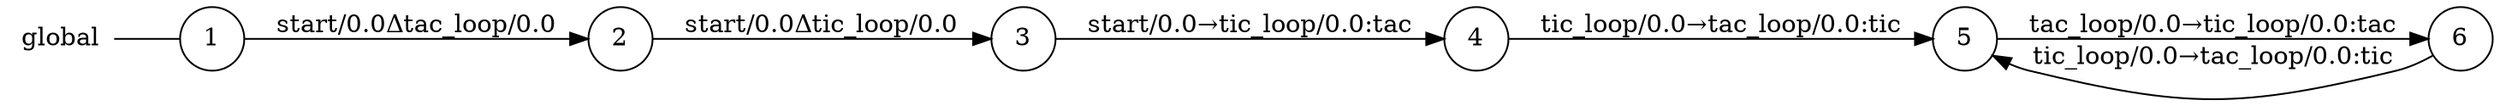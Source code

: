 digraph global {
	rankdir="LR";
	n_0 [label="global", shape="plaintext"];
	n_1 [id="5", shape=circle, label="5"];
	n_2 [id="6", shape=circle, label="6"];
	n_3 [id="1", shape=circle, label="1"];
	n_0 -> n_3 [arrowhead=none];
	n_4 [id="2", shape=circle, label="2"];
	n_5 [id="4", shape=circle, label="4"];
	n_6 [id="3", shape=circle, label="3"];

	n_5 -> n_1 [id="[$e|3]", label="tic_loop/0.0→tac_loop/0.0:tic"];
	n_6 -> n_5 [id="[$e|2]", label="start/0.0→tic_loop/0.0:tac"];
	n_2 -> n_1 [id="[$e|5]", label="tic_loop/0.0→tac_loop/0.0:tic"];
	n_4 -> n_6 [id="[$e|1]", label="start/0.0Δtic_loop/0.0"];
	n_1 -> n_2 [id="[$e|4]", label="tac_loop/0.0→tic_loop/0.0:tac"];
	n_3 -> n_4 [id="[$e|0]", label="start/0.0Δtac_loop/0.0"];
}

